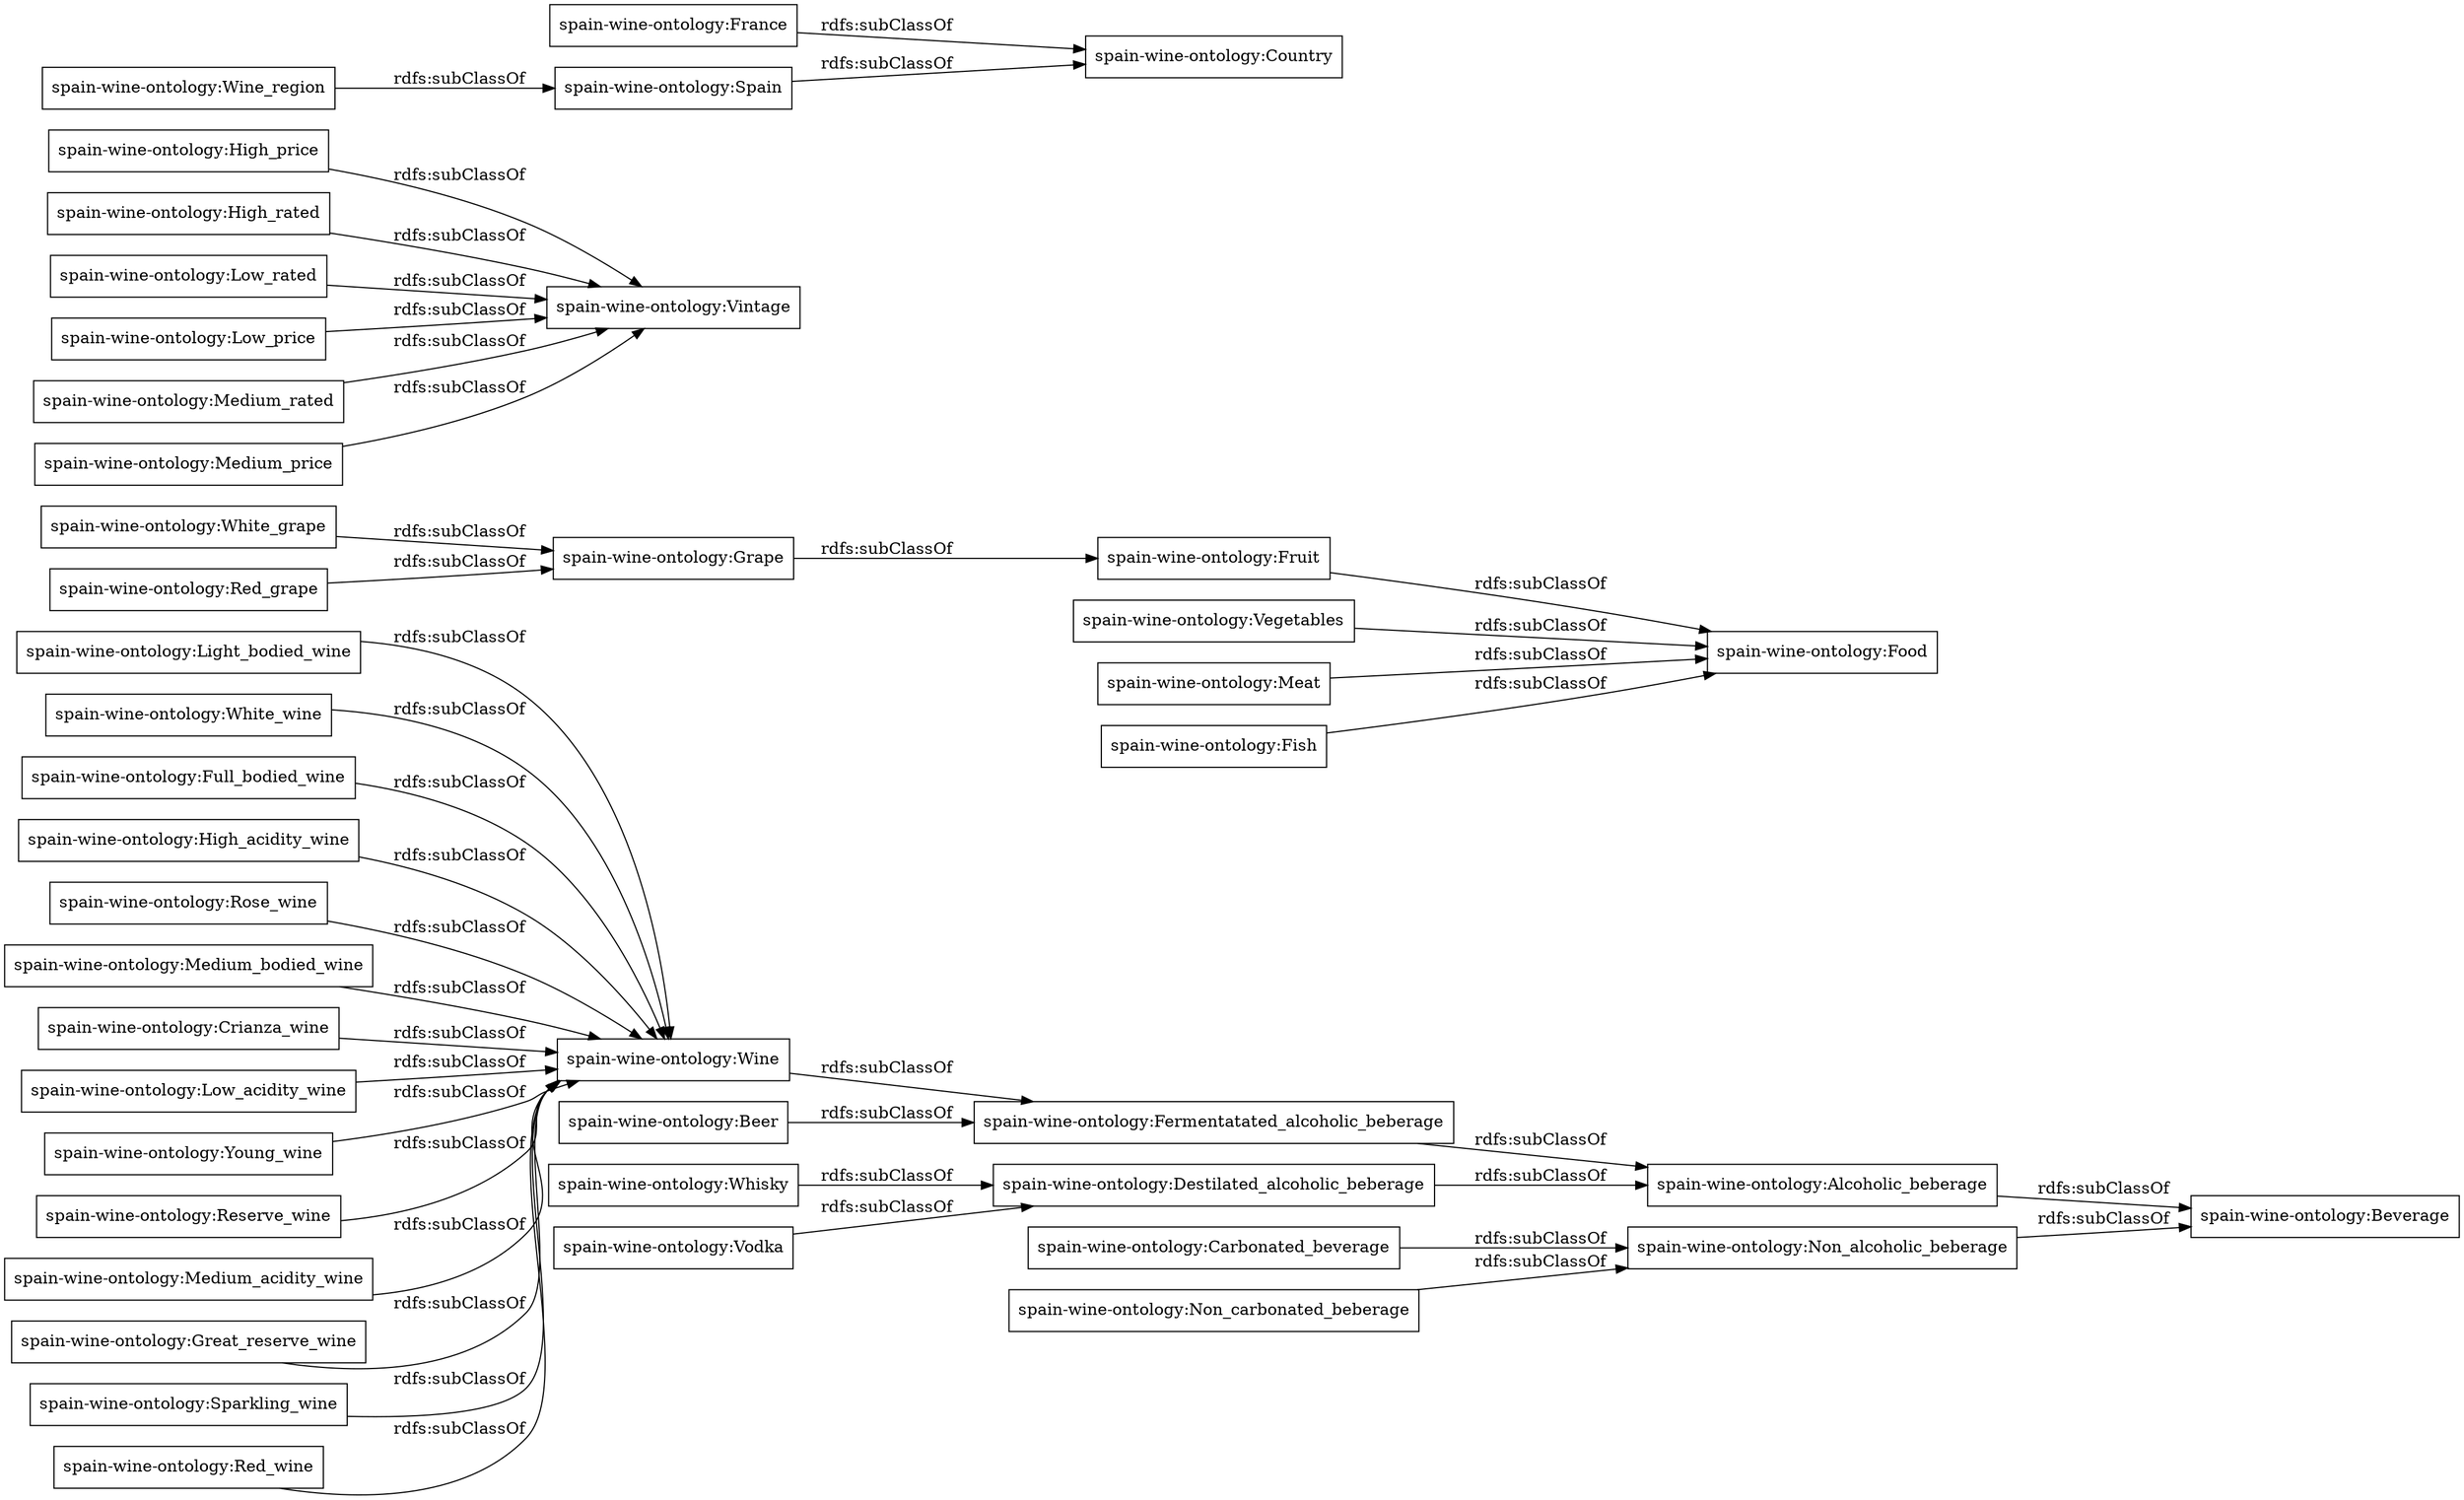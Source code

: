 digraph ar2dtool_diagram { 
rankdir=LR;
size="1000"
node [shape = rectangle, color="black"]; "spain-wine-ontology:Light_bodied_wine" "spain-wine-ontology:White_wine" "spain-wine-ontology:Full_bodied_wine" "spain-wine-ontology:White_grape" "spain-wine-ontology:Beverage" "spain-wine-ontology:Destilated_alcoholic_beberage" "spain-wine-ontology:High_price" "spain-wine-ontology:Spain" "spain-wine-ontology:Vodka" "spain-wine-ontology:High_acidity_wine" "spain-wine-ontology:High_rated" "spain-wine-ontology:Low_rated" "spain-wine-ontology:Vegetables" "spain-wine-ontology:Rose_wine" "spain-wine-ontology:Medium_bodied_wine" "spain-wine-ontology:Low_price" "spain-wine-ontology:Crianza_wine" "spain-wine-ontology:Meat" "spain-wine-ontology:Fish" "spain-wine-ontology:Whisky" "spain-wine-ontology:Wine_region" "spain-wine-ontology:Non_carbonated_beberage" "spain-wine-ontology:France" "spain-wine-ontology:Wine" "spain-wine-ontology:Grape" "spain-wine-ontology:Country" "spain-wine-ontology:Low_acidity_wine" "spain-wine-ontology:Young_wine" "spain-wine-ontology:Red_grape" "spain-wine-ontology:Beer" "spain-wine-ontology:Reserve_wine" "spain-wine-ontology:Medium_acidity_wine" "spain-wine-ontology:Non_alcoholic_beberage" "spain-wine-ontology:Medium_rated" "spain-wine-ontology:Great_reserve_wine" "spain-wine-ontology:Sparkling_wine" "spain-wine-ontology:Carbonated_beverage" "spain-wine-ontology:Medium_price" "spain-wine-ontology:Red_wine" "spain-wine-ontology:Fruit" "spain-wine-ontology:Fermentatated_alcoholic_beberage" "spain-wine-ontology:Vintage" "spain-wine-ontology:Food" "spain-wine-ontology:Alcoholic_beberage" ; /*classes style*/
	"spain-wine-ontology:White_grape" -> "spain-wine-ontology:Grape" [ label = "rdfs:subClassOf" ];
	"spain-wine-ontology:Sparkling_wine" -> "spain-wine-ontology:Wine" [ label = "rdfs:subClassOf" ];
	"spain-wine-ontology:Red_grape" -> "spain-wine-ontology:Grape" [ label = "rdfs:subClassOf" ];
	"spain-wine-ontology:Red_wine" -> "spain-wine-ontology:Wine" [ label = "rdfs:subClassOf" ];
	"spain-wine-ontology:Carbonated_beverage" -> "spain-wine-ontology:Non_alcoholic_beberage" [ label = "rdfs:subClassOf" ];
	"spain-wine-ontology:Medium_bodied_wine" -> "spain-wine-ontology:Wine" [ label = "rdfs:subClassOf" ];
	"spain-wine-ontology:Meat" -> "spain-wine-ontology:Food" [ label = "rdfs:subClassOf" ];
	"spain-wine-ontology:Wine_region" -> "spain-wine-ontology:Spain" [ label = "rdfs:subClassOf" ];
	"spain-wine-ontology:White_wine" -> "spain-wine-ontology:Wine" [ label = "rdfs:subClassOf" ];
	"spain-wine-ontology:Fruit" -> "spain-wine-ontology:Food" [ label = "rdfs:subClassOf" ];
	"spain-wine-ontology:Spain" -> "spain-wine-ontology:Country" [ label = "rdfs:subClassOf" ];
	"spain-wine-ontology:High_rated" -> "spain-wine-ontology:Vintage" [ label = "rdfs:subClassOf" ];
	"spain-wine-ontology:Vegetables" -> "spain-wine-ontology:Food" [ label = "rdfs:subClassOf" ];
	"spain-wine-ontology:Medium_price" -> "spain-wine-ontology:Vintage" [ label = "rdfs:subClassOf" ];
	"spain-wine-ontology:Low_price" -> "spain-wine-ontology:Vintage" [ label = "rdfs:subClassOf" ];
	"spain-wine-ontology:Alcoholic_beberage" -> "spain-wine-ontology:Beverage" [ label = "rdfs:subClassOf" ];
	"spain-wine-ontology:Non_carbonated_beberage" -> "spain-wine-ontology:Non_alcoholic_beberage" [ label = "rdfs:subClassOf" ];
	"spain-wine-ontology:Fermentatated_alcoholic_beberage" -> "spain-wine-ontology:Alcoholic_beberage" [ label = "rdfs:subClassOf" ];
	"spain-wine-ontology:Grape" -> "spain-wine-ontology:Fruit" [ label = "rdfs:subClassOf" ];
	"spain-wine-ontology:Reserve_wine" -> "spain-wine-ontology:Wine" [ label = "rdfs:subClassOf" ];
	"spain-wine-ontology:Non_alcoholic_beberage" -> "spain-wine-ontology:Beverage" [ label = "rdfs:subClassOf" ];
	"spain-wine-ontology:Low_acidity_wine" -> "spain-wine-ontology:Wine" [ label = "rdfs:subClassOf" ];
	"spain-wine-ontology:Medium_acidity_wine" -> "spain-wine-ontology:Wine" [ label = "rdfs:subClassOf" ];
	"spain-wine-ontology:High_acidity_wine" -> "spain-wine-ontology:Wine" [ label = "rdfs:subClassOf" ];
	"spain-wine-ontology:Vodka" -> "spain-wine-ontology:Destilated_alcoholic_beberage" [ label = "rdfs:subClassOf" ];
	"spain-wine-ontology:Rose_wine" -> "spain-wine-ontology:Wine" [ label = "rdfs:subClassOf" ];
	"spain-wine-ontology:Light_bodied_wine" -> "spain-wine-ontology:Wine" [ label = "rdfs:subClassOf" ];
	"spain-wine-ontology:Beer" -> "spain-wine-ontology:Fermentatated_alcoholic_beberage" [ label = "rdfs:subClassOf" ];
	"spain-wine-ontology:France" -> "spain-wine-ontology:Country" [ label = "rdfs:subClassOf" ];
	"spain-wine-ontology:Medium_rated" -> "spain-wine-ontology:Vintage" [ label = "rdfs:subClassOf" ];
	"spain-wine-ontology:Fish" -> "spain-wine-ontology:Food" [ label = "rdfs:subClassOf" ];
	"spain-wine-ontology:Full_bodied_wine" -> "spain-wine-ontology:Wine" [ label = "rdfs:subClassOf" ];
	"spain-wine-ontology:Destilated_alcoholic_beberage" -> "spain-wine-ontology:Alcoholic_beberage" [ label = "rdfs:subClassOf" ];
	"spain-wine-ontology:Low_rated" -> "spain-wine-ontology:Vintage" [ label = "rdfs:subClassOf" ];
	"spain-wine-ontology:High_price" -> "spain-wine-ontology:Vintage" [ label = "rdfs:subClassOf" ];
	"spain-wine-ontology:Great_reserve_wine" -> "spain-wine-ontology:Wine" [ label = "rdfs:subClassOf" ];
	"spain-wine-ontology:Whisky" -> "spain-wine-ontology:Destilated_alcoholic_beberage" [ label = "rdfs:subClassOf" ];
	"spain-wine-ontology:Crianza_wine" -> "spain-wine-ontology:Wine" [ label = "rdfs:subClassOf" ];
	"spain-wine-ontology:Wine" -> "spain-wine-ontology:Fermentatated_alcoholic_beberage" [ label = "rdfs:subClassOf" ];
	"spain-wine-ontology:Young_wine" -> "spain-wine-ontology:Wine" [ label = "rdfs:subClassOf" ];

}
